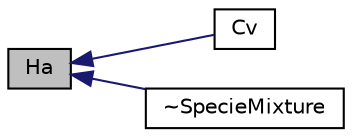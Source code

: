 digraph "Ha"
{
  bgcolor="transparent";
  edge [fontname="Helvetica",fontsize="10",labelfontname="Helvetica",labelfontsize="10"];
  node [fontname="Helvetica",fontsize="10",shape=record];
  rankdir="LR";
  Node62 [label="Ha",height=0.2,width=0.4,color="black", fillcolor="grey75", style="filled", fontcolor="black"];
  Node62 -> Node63 [dir="back",color="midnightblue",fontsize="10",style="solid",fontname="Helvetica"];
  Node63 [label="Cv",height=0.2,width=0.4,color="black",URL="$a31501.html#aaa9193b8b9a41df8616b514c78ac5943",tooltip="Heat capacity at constant volume [J/(kg K)]. "];
  Node62 -> Node64 [dir="back",color="midnightblue",fontsize="10",style="solid",fontname="Helvetica"];
  Node64 [label="~SpecieMixture",height=0.2,width=0.4,color="black",URL="$a31501.html#a149d8c2fb446e76144898dd6cadef2de",tooltip="Destructor. "];
}
